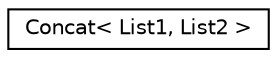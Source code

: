 digraph "Graphical Class Hierarchy"
{
  edge [fontname="Helvetica",fontsize="10",labelfontname="Helvetica",labelfontsize="10"];
  node [fontname="Helvetica",fontsize="10",shape=record];
  rankdir="LR";
  Node1 [label="Concat\< List1, List2 \>",height=0.2,width=0.4,color="black", fillcolor="white", style="filled",URL="$struct_concat.html"];
}
